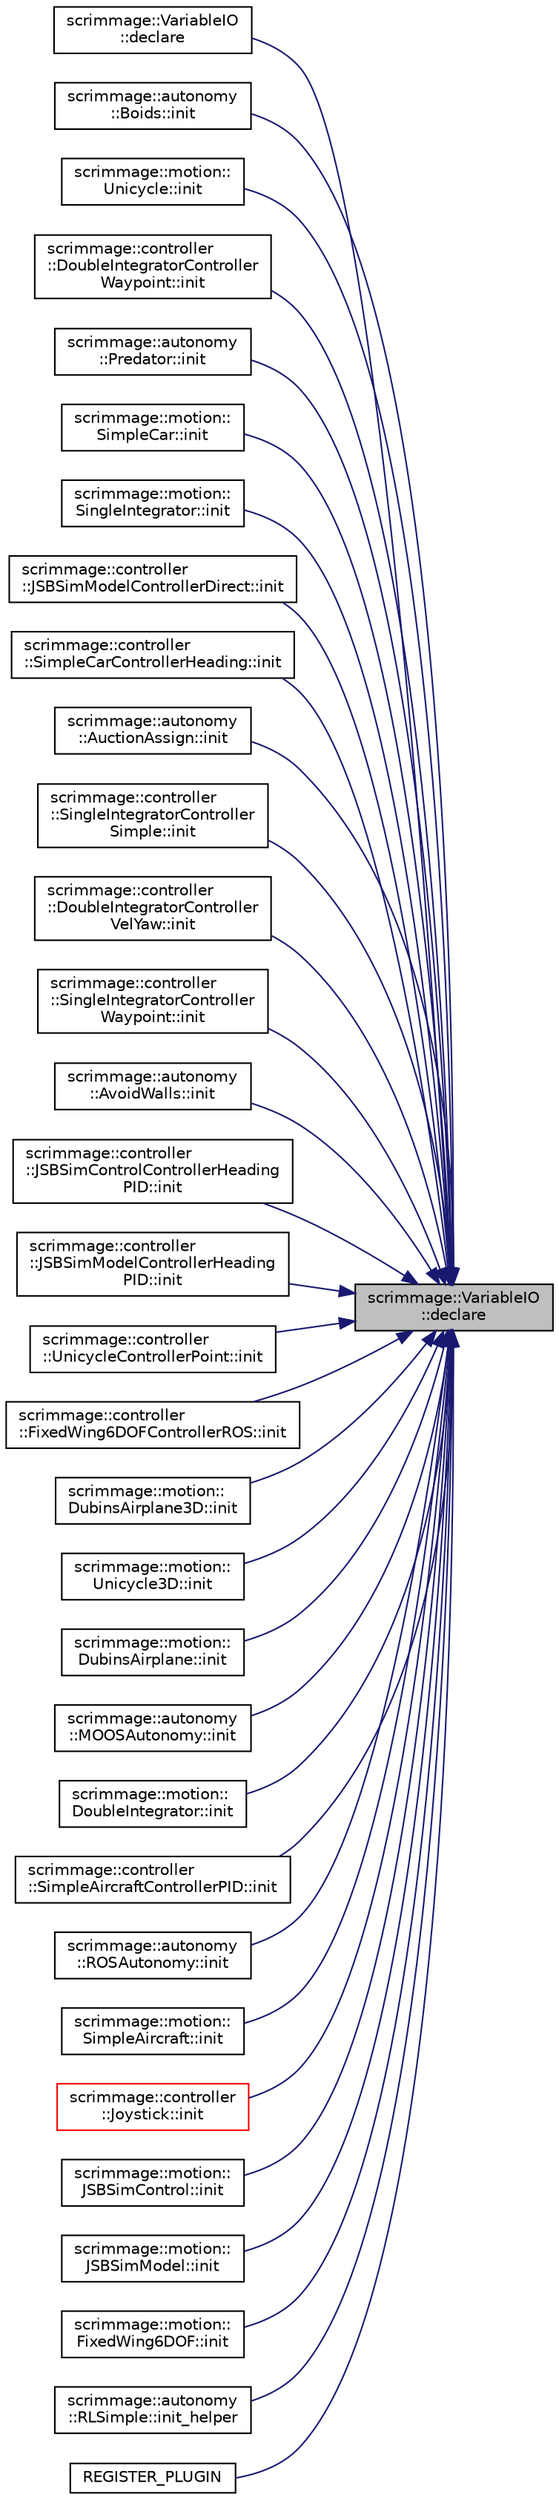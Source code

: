 digraph "scrimmage::VariableIO::declare"
{
 // LATEX_PDF_SIZE
  edge [fontname="Helvetica",fontsize="10",labelfontname="Helvetica",labelfontsize="10"];
  node [fontname="Helvetica",fontsize="10",shape=record];
  rankdir="RL";
  Node1 [label="scrimmage::VariableIO\l::declare",height=0.2,width=0.4,color="black", fillcolor="grey75", style="filled", fontcolor="black",tooltip=" "];
  Node1 -> Node2 [dir="back",color="midnightblue",fontsize="10",style="solid",fontname="Helvetica"];
  Node2 [label="scrimmage::VariableIO\l::declare",height=0.2,width=0.4,color="black", fillcolor="white", style="filled",URL="$classscrimmage_1_1VariableIO.html#a535c2306be0bc8dfdf4c2111d1d9a927",tooltip=" "];
  Node1 -> Node3 [dir="back",color="midnightblue",fontsize="10",style="solid",fontname="Helvetica"];
  Node3 [label="scrimmage::autonomy\l::Boids::init",height=0.2,width=0.4,color="black", fillcolor="white", style="filled",URL="$classscrimmage_1_1autonomy_1_1Boids.html#a3f9725e5e79ed5a54cb81d673b633a40",tooltip=" "];
  Node1 -> Node4 [dir="back",color="midnightblue",fontsize="10",style="solid",fontname="Helvetica"];
  Node4 [label="scrimmage::motion::\lUnicycle::init",height=0.2,width=0.4,color="black", fillcolor="white", style="filled",URL="$classscrimmage_1_1motion_1_1Unicycle.html#a1430ebdf1657ef8a5d916aa3955f97aa",tooltip=" "];
  Node1 -> Node5 [dir="back",color="midnightblue",fontsize="10",style="solid",fontname="Helvetica"];
  Node5 [label="scrimmage::controller\l::DoubleIntegratorController\lWaypoint::init",height=0.2,width=0.4,color="black", fillcolor="white", style="filled",URL="$classscrimmage_1_1controller_1_1DoubleIntegratorControllerWaypoint.html#ab59903e4fae5c8b445ba3a65302d8241",tooltip=" "];
  Node1 -> Node6 [dir="back",color="midnightblue",fontsize="10",style="solid",fontname="Helvetica"];
  Node6 [label="scrimmage::autonomy\l::Predator::init",height=0.2,width=0.4,color="black", fillcolor="white", style="filled",URL="$classscrimmage_1_1autonomy_1_1Predator.html#aa5da7b569f02041c3d8c37f32527fec3",tooltip=" "];
  Node1 -> Node7 [dir="back",color="midnightblue",fontsize="10",style="solid",fontname="Helvetica"];
  Node7 [label="scrimmage::motion::\lSimpleCar::init",height=0.2,width=0.4,color="black", fillcolor="white", style="filled",URL="$classscrimmage_1_1motion_1_1SimpleCar.html#a33244381585ecb831f3ebccfe4fd6c64",tooltip=" "];
  Node1 -> Node8 [dir="back",color="midnightblue",fontsize="10",style="solid",fontname="Helvetica"];
  Node8 [label="scrimmage::motion::\lSingleIntegrator::init",height=0.2,width=0.4,color="black", fillcolor="white", style="filled",URL="$classscrimmage_1_1motion_1_1SingleIntegrator.html#ad4c02581a5657a887cca367b40f29fcd",tooltip=" "];
  Node1 -> Node9 [dir="back",color="midnightblue",fontsize="10",style="solid",fontname="Helvetica"];
  Node9 [label="scrimmage::controller\l::JSBSimModelControllerDirect::init",height=0.2,width=0.4,color="black", fillcolor="white", style="filled",URL="$classscrimmage_1_1controller_1_1JSBSimModelControllerDirect.html#a01480611fd46e6d319f19566dbe9baae",tooltip=" "];
  Node1 -> Node10 [dir="back",color="midnightblue",fontsize="10",style="solid",fontname="Helvetica"];
  Node10 [label="scrimmage::controller\l::SimpleCarControllerHeading::init",height=0.2,width=0.4,color="black", fillcolor="white", style="filled",URL="$classscrimmage_1_1controller_1_1SimpleCarControllerHeading.html#ac276c967ac06f29088ec5c05d7b4a473",tooltip=" "];
  Node1 -> Node11 [dir="back",color="midnightblue",fontsize="10",style="solid",fontname="Helvetica"];
  Node11 [label="scrimmage::autonomy\l::AuctionAssign::init",height=0.2,width=0.4,color="black", fillcolor="white", style="filled",URL="$classscrimmage_1_1autonomy_1_1AuctionAssign.html#a5d45a48b536e7412f5d92147f6616b4a",tooltip=" "];
  Node1 -> Node12 [dir="back",color="midnightblue",fontsize="10",style="solid",fontname="Helvetica"];
  Node12 [label="scrimmage::controller\l::SingleIntegratorController\lSimple::init",height=0.2,width=0.4,color="black", fillcolor="white", style="filled",URL="$classscrimmage_1_1controller_1_1SingleIntegratorControllerSimple.html#a44d2e71c813cdbc942878e9566fca86c",tooltip=" "];
  Node1 -> Node13 [dir="back",color="midnightblue",fontsize="10",style="solid",fontname="Helvetica"];
  Node13 [label="scrimmage::controller\l::DoubleIntegratorController\lVelYaw::init",height=0.2,width=0.4,color="black", fillcolor="white", style="filled",URL="$classscrimmage_1_1controller_1_1DoubleIntegratorControllerVelYaw.html#af7b6c3d6dcb8a70014a22a31c001d9ae",tooltip=" "];
  Node1 -> Node14 [dir="back",color="midnightblue",fontsize="10",style="solid",fontname="Helvetica"];
  Node14 [label="scrimmage::controller\l::SingleIntegratorController\lWaypoint::init",height=0.2,width=0.4,color="black", fillcolor="white", style="filled",URL="$classscrimmage_1_1controller_1_1SingleIntegratorControllerWaypoint.html#a23823e22c0b99a84420f499ac26476b0",tooltip=" "];
  Node1 -> Node15 [dir="back",color="midnightblue",fontsize="10",style="solid",fontname="Helvetica"];
  Node15 [label="scrimmage::autonomy\l::AvoidWalls::init",height=0.2,width=0.4,color="black", fillcolor="white", style="filled",URL="$classscrimmage_1_1autonomy_1_1AvoidWalls.html#a856deb64a6531aa643b60a8dbca4e726",tooltip=" "];
  Node1 -> Node16 [dir="back",color="midnightblue",fontsize="10",style="solid",fontname="Helvetica"];
  Node16 [label="scrimmage::controller\l::JSBSimControlControllerHeading\lPID::init",height=0.2,width=0.4,color="black", fillcolor="white", style="filled",URL="$classscrimmage_1_1controller_1_1JSBSimControlControllerHeadingPID.html#aa5f2d52117a52f704f4d2449bef1c65a",tooltip=" "];
  Node1 -> Node17 [dir="back",color="midnightblue",fontsize="10",style="solid",fontname="Helvetica"];
  Node17 [label="scrimmage::controller\l::JSBSimModelControllerHeading\lPID::init",height=0.2,width=0.4,color="black", fillcolor="white", style="filled",URL="$classscrimmage_1_1controller_1_1JSBSimModelControllerHeadingPID.html#a8991c03b249a622aeeb525177b696e66",tooltip=" "];
  Node1 -> Node18 [dir="back",color="midnightblue",fontsize="10",style="solid",fontname="Helvetica"];
  Node18 [label="scrimmage::controller\l::UnicycleControllerPoint::init",height=0.2,width=0.4,color="black", fillcolor="white", style="filled",URL="$classscrimmage_1_1controller_1_1UnicycleControllerPoint.html#a07a1f204dee23b32a6062860925022da",tooltip=" "];
  Node1 -> Node19 [dir="back",color="midnightblue",fontsize="10",style="solid",fontname="Helvetica"];
  Node19 [label="scrimmage::controller\l::FixedWing6DOFControllerROS::init",height=0.2,width=0.4,color="black", fillcolor="white", style="filled",URL="$classscrimmage_1_1controller_1_1FixedWing6DOFControllerROS.html#a827db8d34867c59932213881073ecc28",tooltip=" "];
  Node1 -> Node20 [dir="back",color="midnightblue",fontsize="10",style="solid",fontname="Helvetica"];
  Node20 [label="scrimmage::motion::\lDubinsAirplane3D::init",height=0.2,width=0.4,color="black", fillcolor="white", style="filled",URL="$classscrimmage_1_1motion_1_1DubinsAirplane3D.html#a747ea5575a88b35dc244788dcf82aa17",tooltip=" "];
  Node1 -> Node21 [dir="back",color="midnightblue",fontsize="10",style="solid",fontname="Helvetica"];
  Node21 [label="scrimmage::motion::\lUnicycle3D::init",height=0.2,width=0.4,color="black", fillcolor="white", style="filled",URL="$classscrimmage_1_1motion_1_1Unicycle3D.html#adae96faf92eabb018c4e9f5567b96fd2",tooltip=" "];
  Node1 -> Node22 [dir="back",color="midnightblue",fontsize="10",style="solid",fontname="Helvetica"];
  Node22 [label="scrimmage::motion::\lDubinsAirplane::init",height=0.2,width=0.4,color="black", fillcolor="white", style="filled",URL="$classscrimmage_1_1motion_1_1DubinsAirplane.html#afb612d35ca9b22bbccad92da1719fdb0",tooltip=" "];
  Node1 -> Node23 [dir="back",color="midnightblue",fontsize="10",style="solid",fontname="Helvetica"];
  Node23 [label="scrimmage::autonomy\l::MOOSAutonomy::init",height=0.2,width=0.4,color="black", fillcolor="white", style="filled",URL="$classscrimmage_1_1autonomy_1_1MOOSAutonomy.html#abec3700027ec41e271e1210839649fc1",tooltip=" "];
  Node1 -> Node24 [dir="back",color="midnightblue",fontsize="10",style="solid",fontname="Helvetica"];
  Node24 [label="scrimmage::motion::\lDoubleIntegrator::init",height=0.2,width=0.4,color="black", fillcolor="white", style="filled",URL="$classscrimmage_1_1motion_1_1DoubleIntegrator.html#abc7be5e9b5dd4f4f38a7638382905b5e",tooltip=" "];
  Node1 -> Node25 [dir="back",color="midnightblue",fontsize="10",style="solid",fontname="Helvetica"];
  Node25 [label="scrimmage::controller\l::SimpleAircraftControllerPID::init",height=0.2,width=0.4,color="black", fillcolor="white", style="filled",URL="$classscrimmage_1_1controller_1_1SimpleAircraftControllerPID.html#a61bed493c3b42d7b5a92d467b25b833a",tooltip=" "];
  Node1 -> Node26 [dir="back",color="midnightblue",fontsize="10",style="solid",fontname="Helvetica"];
  Node26 [label="scrimmage::autonomy\l::ROSAutonomy::init",height=0.2,width=0.4,color="black", fillcolor="white", style="filled",URL="$classscrimmage_1_1autonomy_1_1ROSAutonomy.html#a0762bc50aeda581506e4457354bcc790",tooltip=" "];
  Node1 -> Node27 [dir="back",color="midnightblue",fontsize="10",style="solid",fontname="Helvetica"];
  Node27 [label="scrimmage::motion::\lSimpleAircraft::init",height=0.2,width=0.4,color="black", fillcolor="white", style="filled",URL="$classscrimmage_1_1motion_1_1SimpleAircraft.html#a887f053465094c21e3052f1009f43e27",tooltip=" "];
  Node1 -> Node28 [dir="back",color="midnightblue",fontsize="10",style="solid",fontname="Helvetica"];
  Node28 [label="scrimmage::controller\l::Joystick::init",height=0.2,width=0.4,color="red", fillcolor="white", style="filled",URL="$classscrimmage_1_1controller_1_1Joystick.html#a121ee888ab75b5cc0cde232a4f130fbf",tooltip=" "];
  Node1 -> Node30 [dir="back",color="midnightblue",fontsize="10",style="solid",fontname="Helvetica"];
  Node30 [label="scrimmage::motion::\lJSBSimControl::init",height=0.2,width=0.4,color="black", fillcolor="white", style="filled",URL="$classscrimmage_1_1motion_1_1JSBSimControl.html#a9681dcfcbad8347e1b0f6a1a13b5c91a",tooltip=" "];
  Node1 -> Node31 [dir="back",color="midnightblue",fontsize="10",style="solid",fontname="Helvetica"];
  Node31 [label="scrimmage::motion::\lJSBSimModel::init",height=0.2,width=0.4,color="black", fillcolor="white", style="filled",URL="$classscrimmage_1_1motion_1_1JSBSimModel.html#a7e5161fbcd93817ede1633003172e289",tooltip=" "];
  Node1 -> Node32 [dir="back",color="midnightblue",fontsize="10",style="solid",fontname="Helvetica"];
  Node32 [label="scrimmage::motion::\lFixedWing6DOF::init",height=0.2,width=0.4,color="black", fillcolor="white", style="filled",URL="$classscrimmage_1_1motion_1_1FixedWing6DOF.html#ae8f0b2c9cce1aed27b6dc7efba6ade9f",tooltip=" "];
  Node1 -> Node33 [dir="back",color="midnightblue",fontsize="10",style="solid",fontname="Helvetica"];
  Node33 [label="scrimmage::autonomy\l::RLSimple::init_helper",height=0.2,width=0.4,color="black", fillcolor="white", style="filled",URL="$classscrimmage_1_1autonomy_1_1RLSimple.html#aa49d15631ec45b4dfaa944be1642e529",tooltip=" "];
  Node1 -> Node34 [dir="back",color="midnightblue",fontsize="10",style="solid",fontname="Helvetica"];
  Node34 [label="REGISTER_PLUGIN",height=0.2,width=0.4,color="black", fillcolor="white", style="filled",URL="$APITester_8cpp.html#a9285c6b53c8fdc629243e08d3e48523d",tooltip=" "];
}
